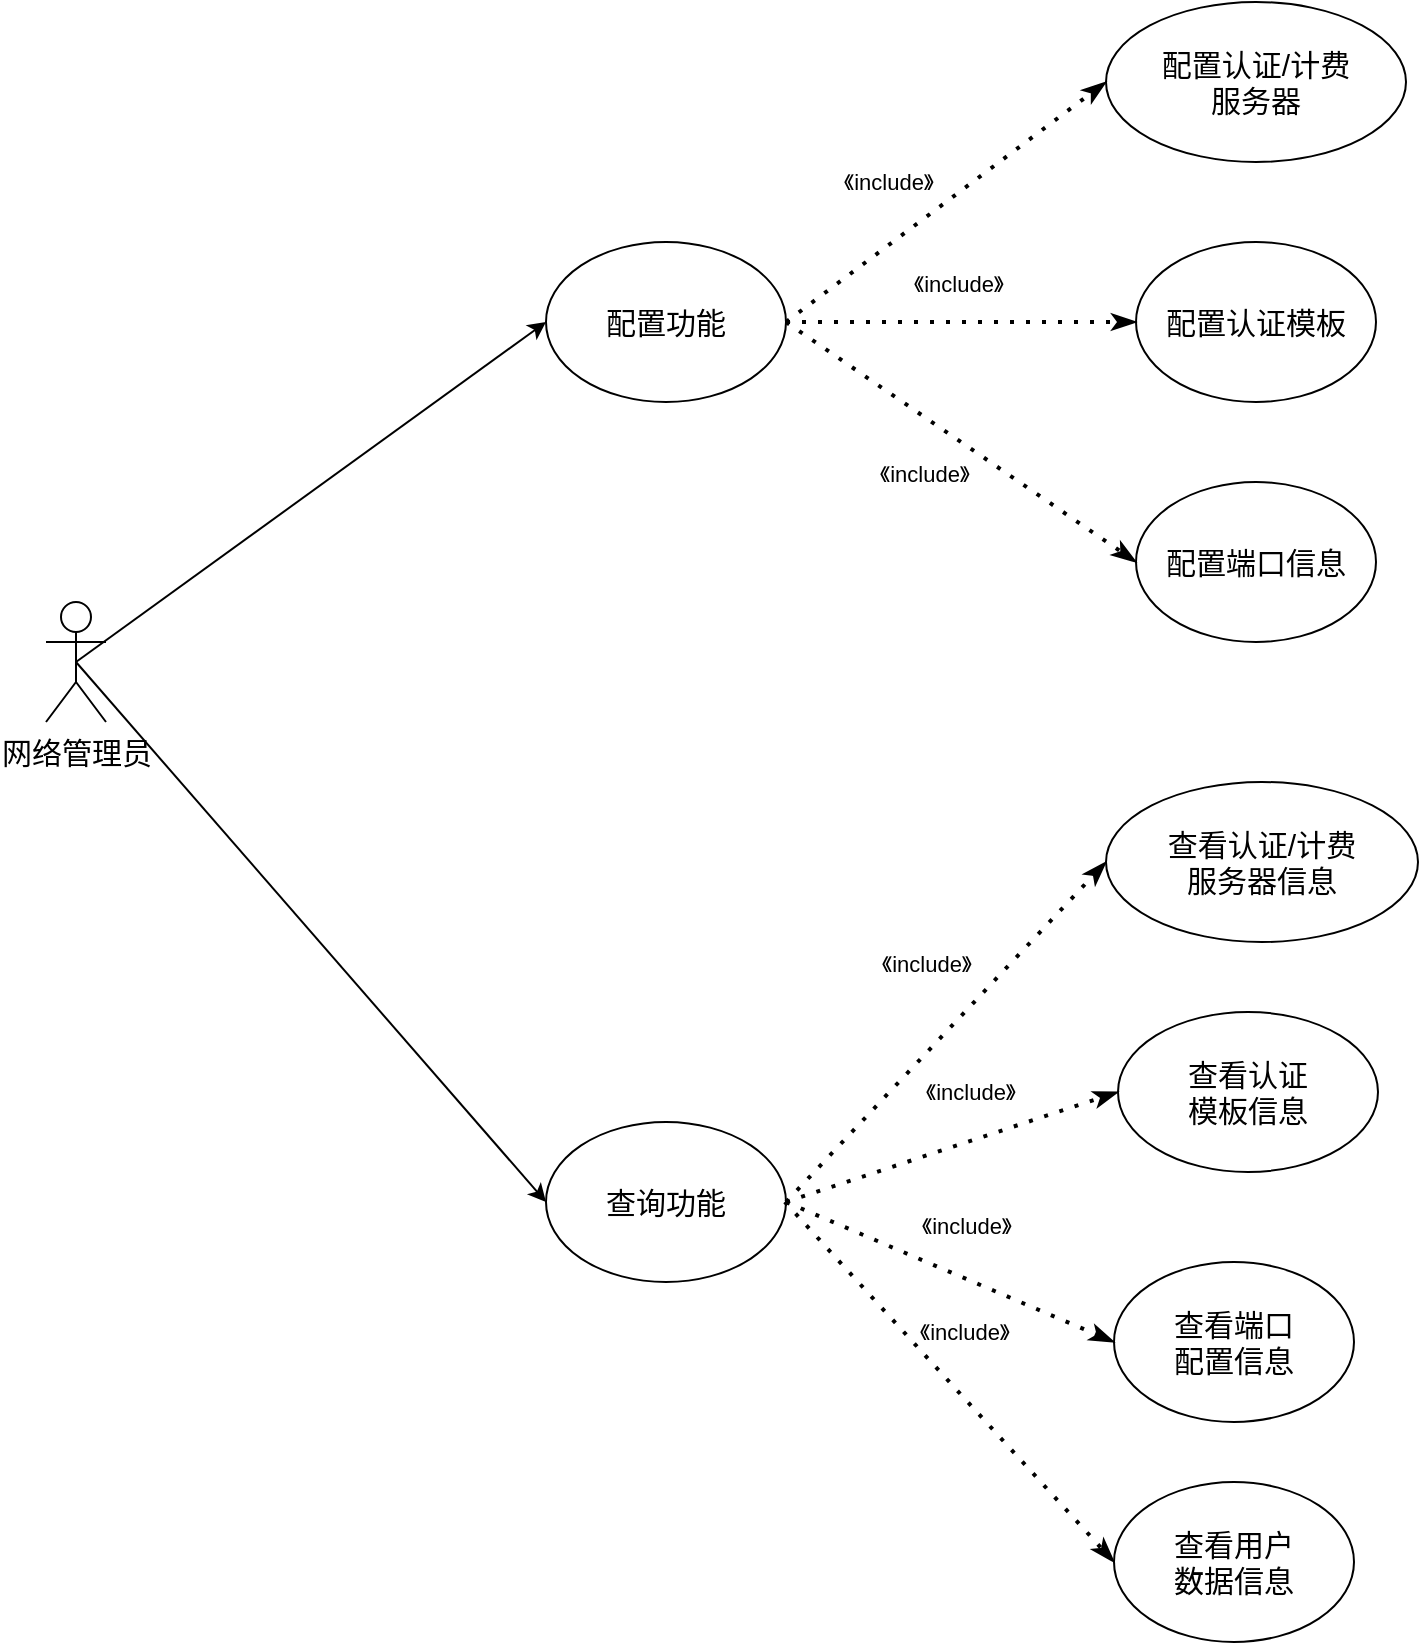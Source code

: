 <mxfile version="21.7.2" type="github">
  <diagram name="第 1 页" id="_s6Ddz2hnzWew_Qon0xN">
    <mxGraphModel dx="1052" dy="707" grid="1" gridSize="10" guides="1" tooltips="1" connect="1" arrows="1" fold="1" page="1" pageScale="1" pageWidth="827" pageHeight="1169" math="0" shadow="0">
      <root>
        <mxCell id="0" />
        <mxCell id="1" parent="0" />
        <mxCell id="KonkRnaKJ9EMoXM3SOrm-1" style="rounded=0;orthogonalLoop=1;jettySize=auto;html=1;exitX=0.5;exitY=0.5;exitDx=0;exitDy=0;exitPerimeter=0;entryX=0;entryY=0.5;entryDx=0;entryDy=0;" parent="1" source="KonkRnaKJ9EMoXM3SOrm-6" target="KonkRnaKJ9EMoXM3SOrm-7" edge="1">
          <mxGeometry relative="1" as="geometry" />
        </mxCell>
        <mxCell id="KonkRnaKJ9EMoXM3SOrm-5" style="edgeStyle=none;rounded=0;orthogonalLoop=1;jettySize=auto;html=1;exitX=0.5;exitY=0.5;exitDx=0;exitDy=0;exitPerimeter=0;entryX=0;entryY=0.5;entryDx=0;entryDy=0;" parent="1" source="KonkRnaKJ9EMoXM3SOrm-6" target="KonkRnaKJ9EMoXM3SOrm-11" edge="1">
          <mxGeometry relative="1" as="geometry" />
        </mxCell>
        <mxCell id="KonkRnaKJ9EMoXM3SOrm-6" value="&lt;font style=&quot;font-size: 15px;&quot;&gt;网络管理员&lt;/font&gt;" style="shape=umlActor;verticalLabelPosition=bottom;verticalAlign=top;html=1;outlineConnect=0;" parent="1" vertex="1">
          <mxGeometry x="60" y="340" width="30" height="60" as="geometry" />
        </mxCell>
        <mxCell id="KonkRnaKJ9EMoXM3SOrm-7" value="&lt;font style=&quot;font-size: 15px;&quot;&gt;配置功能&lt;/font&gt;" style="ellipse;whiteSpace=wrap;html=1;" parent="1" vertex="1">
          <mxGeometry x="310" y="160" width="120" height="80" as="geometry" />
        </mxCell>
        <mxCell id="KonkRnaKJ9EMoXM3SOrm-11" value="&lt;font style=&quot;font-size: 15px;&quot;&gt;查询功能&lt;/font&gt;" style="ellipse;whiteSpace=wrap;html=1;" parent="1" vertex="1">
          <mxGeometry x="310" y="600" width="120" height="80" as="geometry" />
        </mxCell>
        <mxCell id="KonkRnaKJ9EMoXM3SOrm-13" value="&lt;font style=&quot;font-size: 15px;&quot;&gt;配置认证/计费&lt;br&gt;服务器&lt;/font&gt;" style="ellipse;whiteSpace=wrap;html=1;flipV=0;" parent="1" vertex="1">
          <mxGeometry x="590" y="40" width="150" height="80" as="geometry" />
        </mxCell>
        <mxCell id="KonkRnaKJ9EMoXM3SOrm-14" value="&lt;font style=&quot;font-size: 15px;&quot;&gt;配置认证模板&lt;/font&gt;" style="ellipse;whiteSpace=wrap;html=1;flipV=0;" parent="1" vertex="1">
          <mxGeometry x="605" y="160" width="120" height="80" as="geometry" />
        </mxCell>
        <mxCell id="KonkRnaKJ9EMoXM3SOrm-15" value="&lt;font style=&quot;font-size: 15px;&quot;&gt;配置端口信息&lt;/font&gt;" style="ellipse;whiteSpace=wrap;html=1;flipV=0;" parent="1" vertex="1">
          <mxGeometry x="605" y="280" width="120" height="80" as="geometry" />
        </mxCell>
        <mxCell id="KonkRnaKJ9EMoXM3SOrm-17" value="&lt;font style=&quot;font-size: 15px;&quot;&gt;查看认证/计费&lt;br&gt;服务器信息&lt;/font&gt;" style="ellipse;whiteSpace=wrap;html=1;flipV=0;" parent="1" vertex="1">
          <mxGeometry x="590" y="430" width="156" height="80" as="geometry" />
        </mxCell>
        <mxCell id="KonkRnaKJ9EMoXM3SOrm-18" value="&lt;font style=&quot;font-size: 15px;&quot;&gt;查看认证&lt;br&gt;模板信息&lt;/font&gt;" style="ellipse;whiteSpace=wrap;html=1;flipV=0;" parent="1" vertex="1">
          <mxGeometry x="596" y="545" width="130" height="80" as="geometry" />
        </mxCell>
        <mxCell id="KonkRnaKJ9EMoXM3SOrm-19" value="&lt;font style=&quot;font-size: 15px;&quot;&gt;查看端口&lt;br&gt;配置信息&lt;/font&gt;" style="ellipse;whiteSpace=wrap;html=1;flipV=0;" parent="1" vertex="1">
          <mxGeometry x="594" y="670" width="120" height="80" as="geometry" />
        </mxCell>
        <mxCell id="KonkRnaKJ9EMoXM3SOrm-20" value="&lt;font style=&quot;font-size: 15px;&quot;&gt;查看用户&lt;br&gt;数据信息&lt;/font&gt;" style="ellipse;whiteSpace=wrap;html=1;flipV=0;" parent="1" vertex="1">
          <mxGeometry x="594" y="780" width="120" height="80" as="geometry" />
        </mxCell>
        <mxCell id="KonkRnaKJ9EMoXM3SOrm-21" value="" style="endArrow=classicThin;dashed=1;html=1;dashPattern=1 3;strokeWidth=2;rounded=0;exitX=1;exitY=0.5;exitDx=0;exitDy=0;entryX=0;entryY=0.5;entryDx=0;entryDy=0;endFill=1;" parent="1" source="KonkRnaKJ9EMoXM3SOrm-7" target="KonkRnaKJ9EMoXM3SOrm-13" edge="1">
          <mxGeometry width="50" height="50" relative="1" as="geometry">
            <mxPoint x="890" y="520" as="sourcePoint" />
            <mxPoint x="940" y="470" as="targetPoint" />
          </mxGeometry>
        </mxCell>
        <mxCell id="KonkRnaKJ9EMoXM3SOrm-22" value="《include》" style="edgeLabel;html=1;align=center;verticalAlign=middle;resizable=0;points=[];" parent="KonkRnaKJ9EMoXM3SOrm-21" vertex="1" connectable="0">
          <mxGeometry x="-0.31" y="3" relative="1" as="geometry">
            <mxPoint x="-3" y="-26" as="offset" />
          </mxGeometry>
        </mxCell>
        <mxCell id="KonkRnaKJ9EMoXM3SOrm-24" value="" style="endArrow=classicThin;dashed=1;html=1;dashPattern=1 3;strokeWidth=2;rounded=0;exitX=1;exitY=0.5;exitDx=0;exitDy=0;entryX=0;entryY=0.5;entryDx=0;entryDy=0;endFill=1;" parent="1" source="KonkRnaKJ9EMoXM3SOrm-7" target="KonkRnaKJ9EMoXM3SOrm-14" edge="1">
          <mxGeometry width="50" height="50" relative="1" as="geometry">
            <mxPoint x="427" y="214.04" as="sourcePoint" />
            <mxPoint x="605.0" y="215" as="targetPoint" />
            <Array as="points">
              <mxPoint x="430" y="200" />
            </Array>
          </mxGeometry>
        </mxCell>
        <mxCell id="KonkRnaKJ9EMoXM3SOrm-25" value="《include》" style="edgeLabel;html=1;align=center;verticalAlign=middle;resizable=0;points=[];" parent="KonkRnaKJ9EMoXM3SOrm-24" vertex="1" connectable="0">
          <mxGeometry x="-0.128" y="-1" relative="1" as="geometry">
            <mxPoint x="9" y="-20" as="offset" />
          </mxGeometry>
        </mxCell>
        <mxCell id="KonkRnaKJ9EMoXM3SOrm-26" value="" style="endArrow=classicThin;dashed=1;html=1;dashPattern=1 3;strokeWidth=2;rounded=0;entryX=0;entryY=0.5;entryDx=0;entryDy=0;endFill=1;exitX=1;exitY=0.5;exitDx=0;exitDy=0;" parent="1" source="KonkRnaKJ9EMoXM3SOrm-7" target="KonkRnaKJ9EMoXM3SOrm-15" edge="1">
          <mxGeometry width="50" height="50" relative="1" as="geometry">
            <mxPoint x="432" y="208" as="sourcePoint" />
            <mxPoint x="940" y="470" as="targetPoint" />
          </mxGeometry>
        </mxCell>
        <mxCell id="KonkRnaKJ9EMoXM3SOrm-27" value="《include》" style="edgeLabel;html=1;align=center;verticalAlign=middle;resizable=0;points=[];" parent="KonkRnaKJ9EMoXM3SOrm-26" vertex="1" connectable="0">
          <mxGeometry x="-0.124" relative="1" as="geometry">
            <mxPoint x="-8" y="23" as="offset" />
          </mxGeometry>
        </mxCell>
        <mxCell id="KonkRnaKJ9EMoXM3SOrm-29" value="" style="endArrow=classicThin;dashed=1;html=1;dashPattern=1 3;strokeWidth=2;rounded=0;exitX=1;exitY=0.5;exitDx=0;exitDy=0;entryX=0;entryY=0.5;entryDx=0;entryDy=0;endFill=1;" parent="1" source="KonkRnaKJ9EMoXM3SOrm-11" edge="1">
          <mxGeometry width="50" height="50" relative="1" as="geometry">
            <mxPoint x="427" y="639.5" as="sourcePoint" />
            <mxPoint x="590" y="470" as="targetPoint" />
          </mxGeometry>
        </mxCell>
        <mxCell id="KonkRnaKJ9EMoXM3SOrm-30" value="《include》" style="edgeLabel;html=1;align=center;verticalAlign=middle;resizable=0;points=[];" parent="KonkRnaKJ9EMoXM3SOrm-29" vertex="1" connectable="0">
          <mxGeometry x="-0.128" y="-1" relative="1" as="geometry">
            <mxPoint x="-1" y="-46" as="offset" />
          </mxGeometry>
        </mxCell>
        <mxCell id="KonkRnaKJ9EMoXM3SOrm-31" value="" style="endArrow=classicThin;dashed=1;html=1;dashPattern=1 3;strokeWidth=2;rounded=0;entryX=0;entryY=0.5;entryDx=0;entryDy=0;endFill=1;" parent="1" target="KonkRnaKJ9EMoXM3SOrm-18" edge="1">
          <mxGeometry width="50" height="50" relative="1" as="geometry">
            <mxPoint x="430" y="640" as="sourcePoint" />
            <mxPoint x="605" y="640.5" as="targetPoint" />
          </mxGeometry>
        </mxCell>
        <mxCell id="KonkRnaKJ9EMoXM3SOrm-32" value="《include》" style="edgeLabel;html=1;align=center;verticalAlign=middle;resizable=0;points=[];" parent="KonkRnaKJ9EMoXM3SOrm-31" vertex="1" connectable="0">
          <mxGeometry x="-0.128" y="-1" relative="1" as="geometry">
            <mxPoint x="19" y="-32" as="offset" />
          </mxGeometry>
        </mxCell>
        <mxCell id="KonkRnaKJ9EMoXM3SOrm-33" value="" style="endArrow=classicThin;dashed=1;html=1;dashPattern=1 3;strokeWidth=2;rounded=0;entryX=0;entryY=0.5;entryDx=0;entryDy=0;endFill=1;" parent="1" target="KonkRnaKJ9EMoXM3SOrm-19" edge="1">
          <mxGeometry width="50" height="50" relative="1" as="geometry">
            <mxPoint x="430" y="640" as="sourcePoint" />
            <mxPoint x="648" y="711" as="targetPoint" />
          </mxGeometry>
        </mxCell>
        <mxCell id="KonkRnaKJ9EMoXM3SOrm-34" value="《include》" style="edgeLabel;html=1;align=center;verticalAlign=middle;resizable=0;points=[];" parent="KonkRnaKJ9EMoXM3SOrm-33" vertex="1" connectable="0">
          <mxGeometry x="-0.128" y="-1" relative="1" as="geometry">
            <mxPoint x="19" y="-20" as="offset" />
          </mxGeometry>
        </mxCell>
        <mxCell id="KonkRnaKJ9EMoXM3SOrm-35" value="" style="endArrow=classicThin;dashed=1;html=1;dashPattern=1 3;strokeWidth=2;rounded=0;exitX=0.995;exitY=0.499;exitDx=0;exitDy=0;exitPerimeter=0;entryX=0;entryY=0.5;entryDx=0;entryDy=0;endFill=1;" parent="1" source="KonkRnaKJ9EMoXM3SOrm-11" target="KonkRnaKJ9EMoXM3SOrm-20" edge="1">
          <mxGeometry width="50" height="50" relative="1" as="geometry">
            <mxPoint x="310" y="800" as="sourcePoint" />
            <mxPoint x="488" y="801" as="targetPoint" />
          </mxGeometry>
        </mxCell>
        <mxCell id="KonkRnaKJ9EMoXM3SOrm-36" value="《include》" style="edgeLabel;html=1;align=center;verticalAlign=middle;resizable=0;points=[];" parent="KonkRnaKJ9EMoXM3SOrm-35" vertex="1" connectable="0">
          <mxGeometry x="-0.128" y="-1" relative="1" as="geometry">
            <mxPoint x="18" y="-14" as="offset" />
          </mxGeometry>
        </mxCell>
      </root>
    </mxGraphModel>
  </diagram>
</mxfile>
